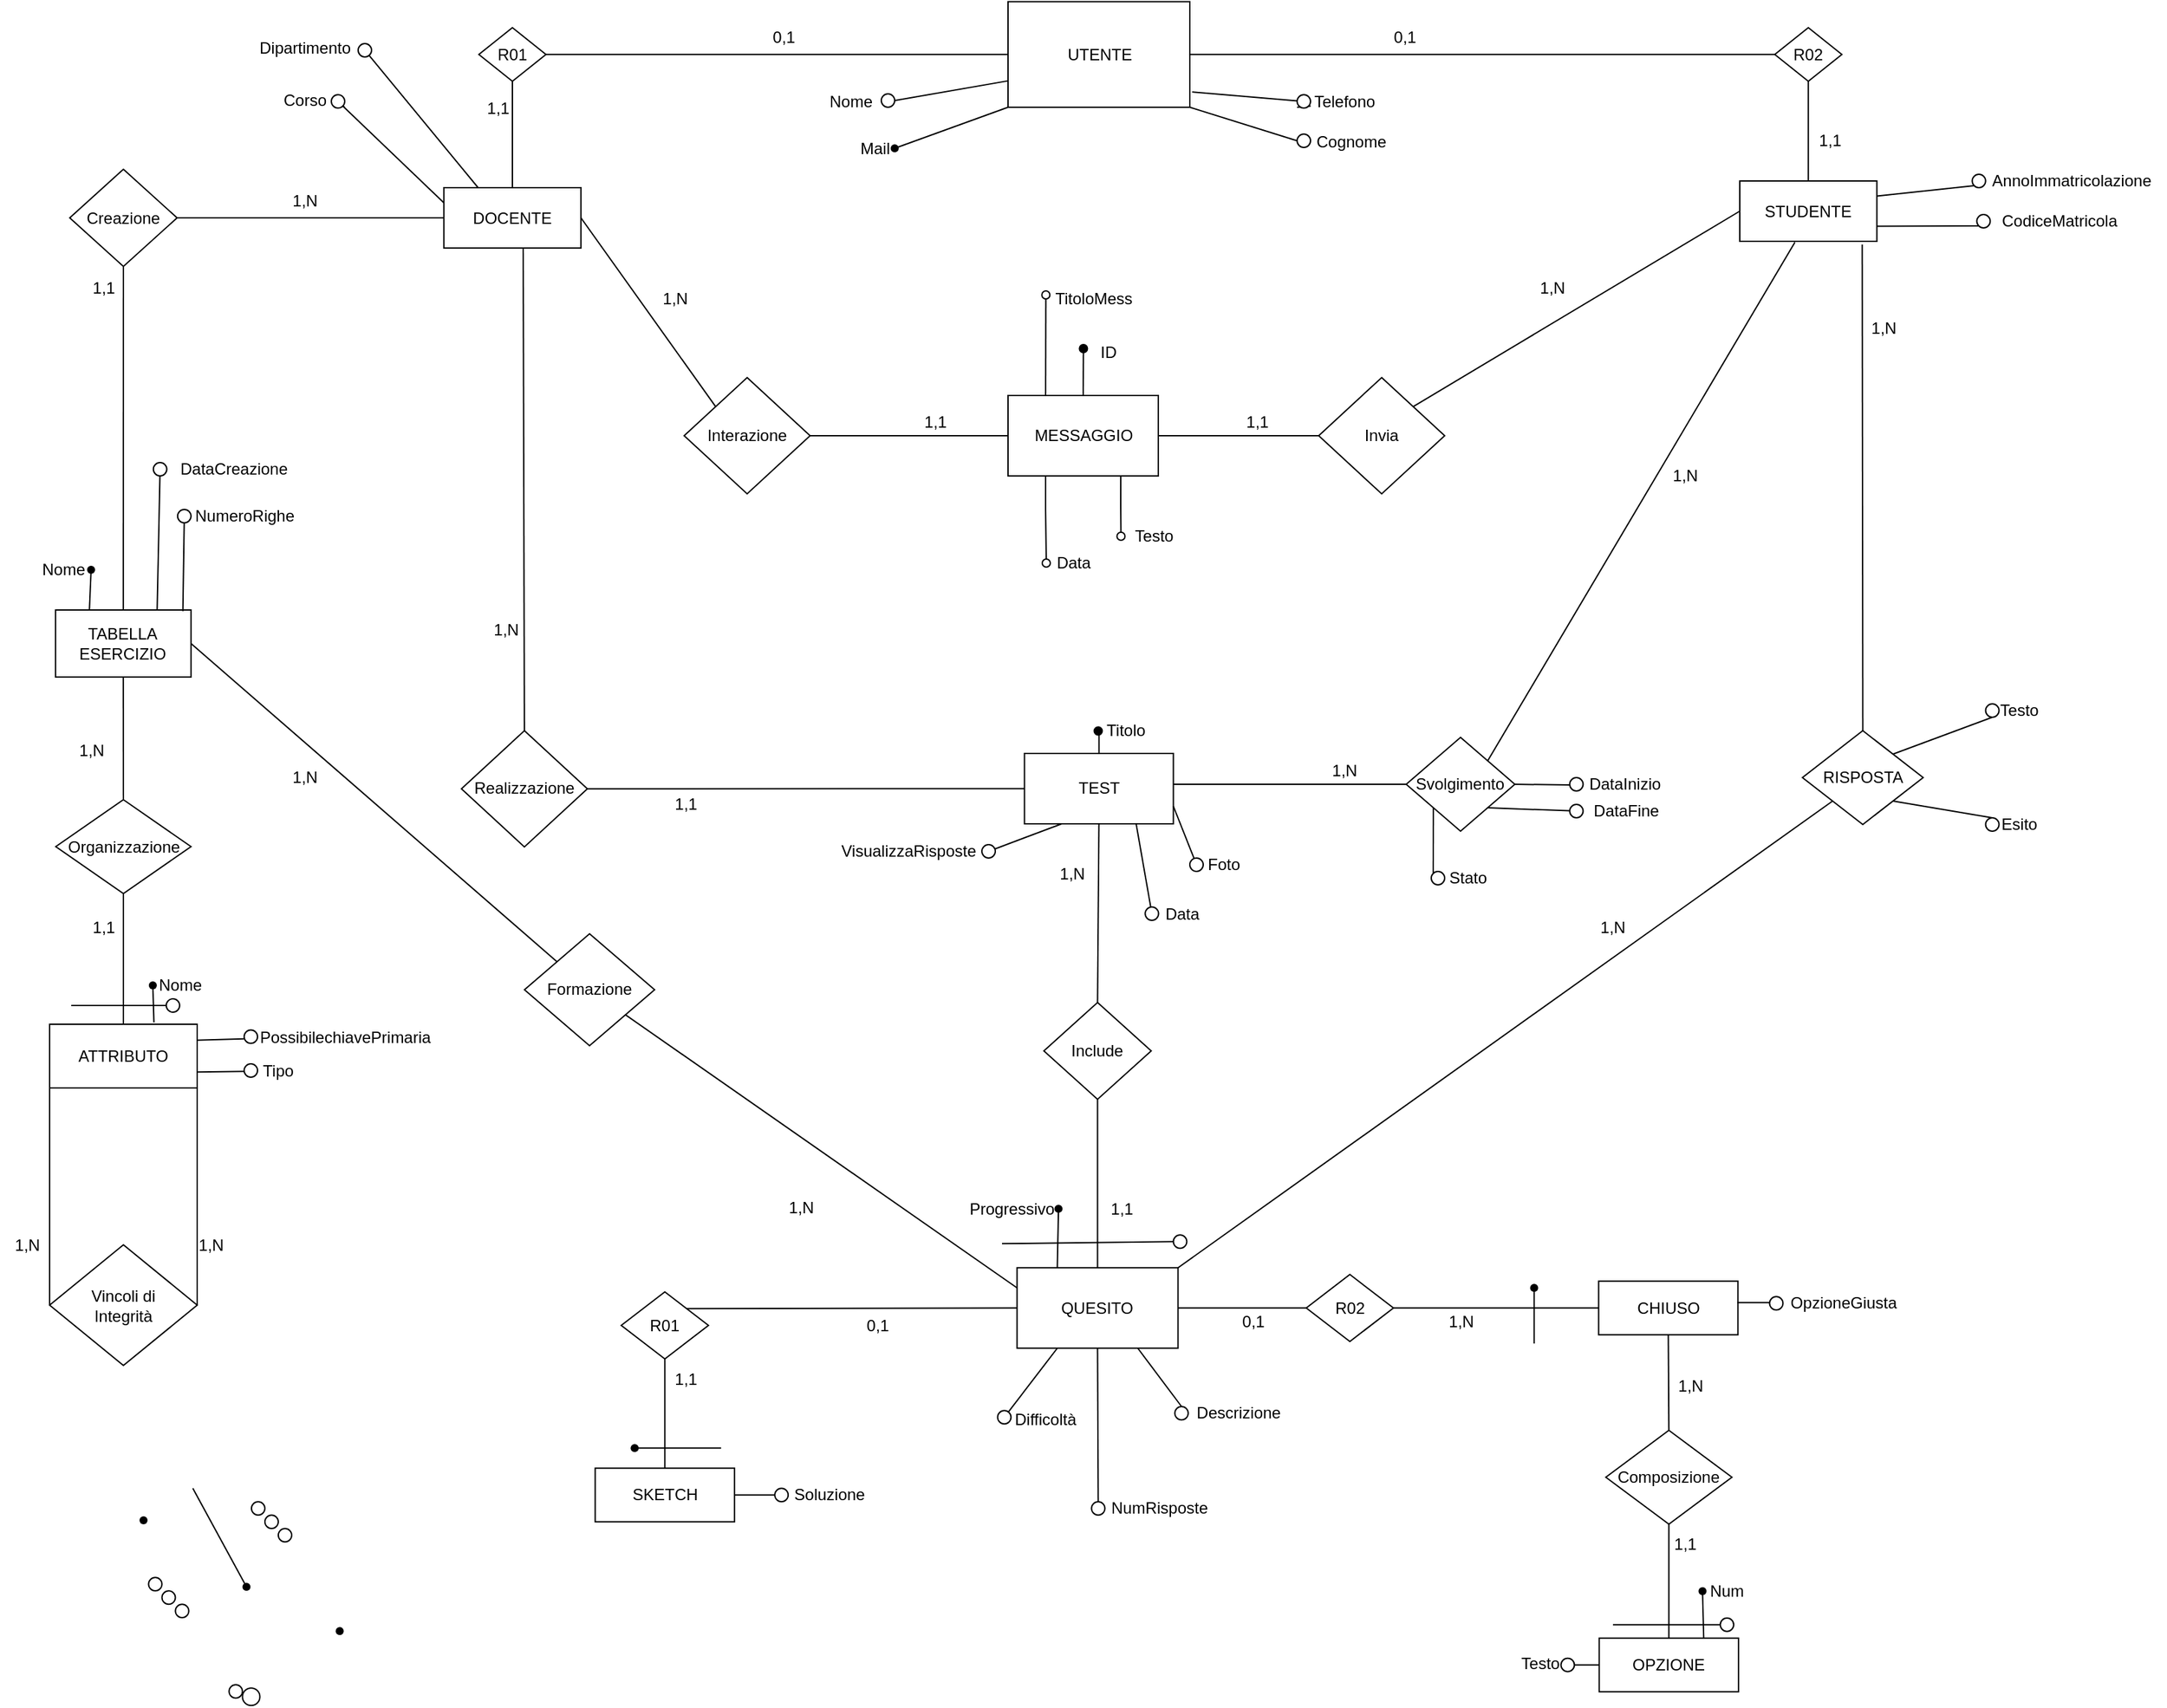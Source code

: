 <mxfile version="22.0.3" type="device">
  <diagram name="Pagina-1" id="XZwt-QrrMR2z-pxMpjQP">
    <mxGraphModel dx="1276" dy="606" grid="1" gridSize="10" guides="1" tooltips="1" connect="1" arrows="1" fold="1" page="1" pageScale="1" pageWidth="827" pageHeight="1169" math="0" shadow="0">
      <root>
        <mxCell id="0" />
        <mxCell id="1" parent="0" />
        <mxCell id="rJS2y0we6_gEbqLrVWO5-1" value="UTENTE" style="rounded=0;whiteSpace=wrap;html=1;" parent="1" vertex="1">
          <mxGeometry x="774.5" y="1.25" width="135.5" height="78.75" as="geometry" />
        </mxCell>
        <mxCell id="rJS2y0we6_gEbqLrVWO5-2" value="STUDENTE" style="rounded=0;whiteSpace=wrap;html=1;" parent="1" vertex="1">
          <mxGeometry x="1320" y="135" width="102.22" height="45" as="geometry" />
        </mxCell>
        <mxCell id="rJS2y0we6_gEbqLrVWO5-5" value="R01" style="rhombus;whiteSpace=wrap;html=1;" parent="1" vertex="1">
          <mxGeometry x="380" y="20.62" width="50" height="40" as="geometry" />
        </mxCell>
        <mxCell id="rJS2y0we6_gEbqLrVWO5-6" value="R02" style="rhombus;whiteSpace=wrap;html=1;" parent="1" vertex="1">
          <mxGeometry x="1346.11" y="20.63" width="50" height="40" as="geometry" />
        </mxCell>
        <mxCell id="rJS2y0we6_gEbqLrVWO5-8" value="" style="endArrow=none;html=1;rounded=0;entryX=0.5;entryY=1;entryDx=0;entryDy=0;exitX=0.5;exitY=0;exitDx=0;exitDy=0;" parent="1" source="coqrDHBnJNc-9aT2uiZB-8" target="rJS2y0we6_gEbqLrVWO5-5" edge="1">
          <mxGeometry width="50" height="50" relative="1" as="geometry">
            <mxPoint x="413" y="137.5" as="sourcePoint" />
            <mxPoint x="470" y="270" as="targetPoint" />
            <Array as="points" />
          </mxGeometry>
        </mxCell>
        <mxCell id="rJS2y0we6_gEbqLrVWO5-9" value="" style="endArrow=none;html=1;rounded=0;exitX=0.5;exitY=0;exitDx=0;exitDy=0;" parent="1" source="rJS2y0we6_gEbqLrVWO5-2" target="rJS2y0we6_gEbqLrVWO5-6" edge="1">
          <mxGeometry width="50" height="50" relative="1" as="geometry">
            <mxPoint x="921.28" y="240" as="sourcePoint" />
            <mxPoint x="1231.28" y="195" as="targetPoint" />
            <Array as="points" />
          </mxGeometry>
        </mxCell>
        <mxCell id="rJS2y0we6_gEbqLrVWO5-10" value="" style="endArrow=none;html=1;rounded=0;entryX=0;entryY=0.5;entryDx=0;entryDy=0;exitX=1;exitY=0.5;exitDx=0;exitDy=0;" parent="1" source="rJS2y0we6_gEbqLrVWO5-5" target="rJS2y0we6_gEbqLrVWO5-1" edge="1">
          <mxGeometry width="50" height="50" relative="1" as="geometry">
            <mxPoint x="265" y="100" as="sourcePoint" />
            <mxPoint x="265" y="70" as="targetPoint" />
            <Array as="points" />
          </mxGeometry>
        </mxCell>
        <mxCell id="rJS2y0we6_gEbqLrVWO5-11" value="" style="endArrow=none;html=1;rounded=0;entryX=1;entryY=0.5;entryDx=0;entryDy=0;exitX=0;exitY=0.5;exitDx=0;exitDy=0;" parent="1" source="rJS2y0we6_gEbqLrVWO5-6" target="rJS2y0we6_gEbqLrVWO5-1" edge="1">
          <mxGeometry width="50" height="50" relative="1" as="geometry">
            <mxPoint x="275" y="110" as="sourcePoint" />
            <mxPoint x="275" y="80" as="targetPoint" />
            <Array as="points" />
          </mxGeometry>
        </mxCell>
        <mxCell id="rJS2y0we6_gEbqLrVWO5-12" value="0,1" style="text;html=1;align=center;verticalAlign=middle;resizable=0;points=[];autosize=1;strokeColor=none;fillColor=none;" parent="1" vertex="1">
          <mxGeometry x="586.93" y="12.5" width="40" height="30" as="geometry" />
        </mxCell>
        <mxCell id="rJS2y0we6_gEbqLrVWO5-13" value="0,1" style="text;html=1;align=center;verticalAlign=middle;resizable=0;points=[];autosize=1;strokeColor=none;fillColor=none;" parent="1" vertex="1">
          <mxGeometry x="1050" y="12.5" width="40" height="30" as="geometry" />
        </mxCell>
        <mxCell id="rJS2y0we6_gEbqLrVWO5-17" value="1,1" style="text;html=1;align=center;verticalAlign=middle;resizable=0;points=[];autosize=1;strokeColor=none;fillColor=none;" parent="1" vertex="1">
          <mxGeometry x="1366.72" y="90" width="40" height="30" as="geometry" />
        </mxCell>
        <mxCell id="rJS2y0we6_gEbqLrVWO5-21" value="Creazione" style="rhombus;whiteSpace=wrap;html=1;" parent="1" vertex="1">
          <mxGeometry x="75" y="126.25" width="79.99" height="72.5" as="geometry" />
        </mxCell>
        <mxCell id="rJS2y0we6_gEbqLrVWO5-23" value="" style="endArrow=none;html=1;rounded=0;exitX=1;exitY=0.5;exitDx=0;exitDy=0;entryX=0;entryY=0.5;entryDx=0;entryDy=0;" parent="1" source="rJS2y0we6_gEbqLrVWO5-21" target="coqrDHBnJNc-9aT2uiZB-8" edge="1">
          <mxGeometry width="50" height="50" relative="1" as="geometry">
            <mxPoint x="420" y="320" as="sourcePoint" />
            <mxPoint x="356" y="153.75" as="targetPoint" />
          </mxGeometry>
        </mxCell>
        <mxCell id="rJS2y0we6_gEbqLrVWO5-24" value="RISPOSTA" style="rhombus;whiteSpace=wrap;html=1;" parent="1" vertex="1">
          <mxGeometry x="1366.72" y="545" width="90" height="70" as="geometry" />
        </mxCell>
        <mxCell id="rJS2y0we6_gEbqLrVWO5-25" value="" style="endArrow=none;html=1;rounded=0;entryX=0.5;entryY=0;entryDx=0;entryDy=0;exitX=0.893;exitY=1.052;exitDx=0;exitDy=0;exitPerimeter=0;" parent="1" source="rJS2y0we6_gEbqLrVWO5-2" target="rJS2y0we6_gEbqLrVWO5-24" edge="1">
          <mxGeometry width="50" height="50" relative="1" as="geometry">
            <mxPoint x="1413.28" y="210" as="sourcePoint" />
            <mxPoint x="1426.28" y="249.5" as="targetPoint" />
          </mxGeometry>
        </mxCell>
        <mxCell id="ubUzP_4HtsehzpGUkigU-70" value="" style="edgeStyle=orthogonalEdgeStyle;rounded=0;orthogonalLoop=1;jettySize=auto;html=1;endArrow=oval;endFill=1;" parent="1" source="rJS2y0we6_gEbqLrVWO5-26" target="ubUzP_4HtsehzpGUkigU-69" edge="1">
          <mxGeometry relative="1" as="geometry" />
        </mxCell>
        <mxCell id="ubUzP_4HtsehzpGUkigU-77" value="" style="edgeStyle=orthogonalEdgeStyle;rounded=0;orthogonalLoop=1;jettySize=auto;html=1;entryX=0;entryY=0.5;entryDx=0;entryDy=0;endArrow=none;endFill=0;" parent="1" source="rJS2y0we6_gEbqLrVWO5-26" target="Hk7GUkt3uSZi1AEH6adp-3" edge="1">
          <mxGeometry relative="1" as="geometry">
            <mxPoint x="993.25" y="588.308" as="targetPoint" />
            <Array as="points">
              <mxPoint x="940" y="585" />
              <mxPoint x="940" y="585" />
            </Array>
          </mxGeometry>
        </mxCell>
        <mxCell id="rJS2y0we6_gEbqLrVWO5-26" value="TEST" style="rounded=0;whiteSpace=wrap;html=1;" parent="1" vertex="1">
          <mxGeometry x="786.75" y="562" width="111" height="52.5" as="geometry" />
        </mxCell>
        <mxCell id="rJS2y0we6_gEbqLrVWO5-27" value="Realizzazione" style="rhombus;whiteSpace=wrap;html=1;" parent="1" vertex="1">
          <mxGeometry x="367" y="545" width="93.89" height="86.75" as="geometry" />
        </mxCell>
        <mxCell id="rJS2y0we6_gEbqLrVWO5-28" value="" style="endArrow=none;html=1;rounded=0;entryX=0.5;entryY=1;entryDx=0;entryDy=0;exitX=0.5;exitY=0;exitDx=0;exitDy=0;" parent="1" source="rJS2y0we6_gEbqLrVWO5-27" edge="1">
          <mxGeometry width="50" height="50" relative="1" as="geometry">
            <mxPoint x="400" y="270" as="sourcePoint" />
            <mxPoint x="413" y="170" as="targetPoint" />
          </mxGeometry>
        </mxCell>
        <mxCell id="Hk7GUkt3uSZi1AEH6adp-1" value="" style="endArrow=none;html=1;rounded=0;entryX=0;entryY=0.5;entryDx=0;entryDy=0;exitX=1;exitY=0.5;exitDx=0;exitDy=0;" parent="1" source="rJS2y0we6_gEbqLrVWO5-27" target="rJS2y0we6_gEbqLrVWO5-26" edge="1">
          <mxGeometry width="50" height="50" relative="1" as="geometry">
            <mxPoint x="255" y="320" as="sourcePoint" />
            <mxPoint x="255" y="130" as="targetPoint" />
          </mxGeometry>
        </mxCell>
        <mxCell id="Hk7GUkt3uSZi1AEH6adp-3" value="Svolgimento" style="rhombus;whiteSpace=wrap;html=1;" parent="1" vertex="1">
          <mxGeometry x="1071.33" y="550" width="81" height="70" as="geometry" />
        </mxCell>
        <mxCell id="Hk7GUkt3uSZi1AEH6adp-5" value="1,1" style="text;html=1;align=center;verticalAlign=middle;resizable=0;points=[];autosize=1;strokeColor=none;fillColor=none;" parent="1" vertex="1">
          <mxGeometry x="513.88" y="585" width="40" height="30" as="geometry" />
        </mxCell>
        <mxCell id="Hk7GUkt3uSZi1AEH6adp-6" value="1,N" style="text;html=1;align=center;verticalAlign=middle;resizable=0;points=[];autosize=1;strokeColor=none;fillColor=none;" parent="1" vertex="1">
          <mxGeometry x="1005" y="560" width="40" height="30" as="geometry" />
        </mxCell>
        <mxCell id="Hk7GUkt3uSZi1AEH6adp-7" value="1,N" style="text;html=1;align=center;verticalAlign=middle;resizable=0;points=[];autosize=1;strokeColor=none;fillColor=none;" parent="1" vertex="1">
          <mxGeometry x="1259.22" y="340" width="40" height="30" as="geometry" />
        </mxCell>
        <mxCell id="Hk7GUkt3uSZi1AEH6adp-8" value="1,N" style="text;html=1;align=center;verticalAlign=middle;resizable=0;points=[];autosize=1;strokeColor=none;fillColor=none;" parent="1" vertex="1">
          <mxGeometry x="380" y="455" width="40" height="30" as="geometry" />
        </mxCell>
        <mxCell id="Hk7GUkt3uSZi1AEH6adp-9" value="1,N" style="text;html=1;align=center;verticalAlign=middle;resizable=0;points=[];autosize=1;strokeColor=none;fillColor=none;" parent="1" vertex="1">
          <mxGeometry x="230" y="135" width="40" height="30" as="geometry" />
        </mxCell>
        <mxCell id="Hk7GUkt3uSZi1AEH6adp-10" value="" style="endArrow=none;html=1;rounded=0;entryX=0.5;entryY=1;entryDx=0;entryDy=0;exitX=0.5;exitY=0;exitDx=0;exitDy=0;" parent="1" source="Hk7GUkt3uSZi1AEH6adp-11" target="rJS2y0we6_gEbqLrVWO5-21" edge="1">
          <mxGeometry width="50" height="50" relative="1" as="geometry">
            <mxPoint x="55" y="280" as="sourcePoint" />
            <mxPoint x="60" y="150" as="targetPoint" />
          </mxGeometry>
        </mxCell>
        <mxCell id="Hk7GUkt3uSZi1AEH6adp-11" value="TABELLA ESERCIZIO" style="rounded=0;whiteSpace=wrap;html=1;" parent="1" vertex="1">
          <mxGeometry x="64.4" y="455" width="101" height="50" as="geometry" />
        </mxCell>
        <mxCell id="Hk7GUkt3uSZi1AEH6adp-12" value="1,1" style="text;html=1;align=center;verticalAlign=middle;resizable=0;points=[];autosize=1;strokeColor=none;fillColor=none;" parent="1" vertex="1">
          <mxGeometry x="80" y="200" width="40" height="30" as="geometry" />
        </mxCell>
        <mxCell id="Hk7GUkt3uSZi1AEH6adp-13" value="" style="shape=waypoint;sketch=0;fillStyle=solid;size=6;pointerEvents=1;points=[];fillColor=none;resizable=0;rotatable=0;perimeter=centerPerimeter;snapToPoint=1;" parent="1" vertex="1">
          <mxGeometry x="120" y="1124" width="20" height="20" as="geometry" />
        </mxCell>
        <mxCell id="Hk7GUkt3uSZi1AEH6adp-17" value="" style="shape=waypoint;sketch=0;fillStyle=solid;size=6;pointerEvents=1;points=[];fillColor=none;resizable=0;rotatable=0;perimeter=centerPerimeter;snapToPoint=1;" parent="1" vertex="1">
          <mxGeometry x="266.25" y="1206.63" width="20" height="20" as="geometry" />
        </mxCell>
        <mxCell id="Hk7GUkt3uSZi1AEH6adp-19" value="Organizzazione" style="rhombus;whiteSpace=wrap;html=1;" parent="1" vertex="1">
          <mxGeometry x="64.59" y="596.5" width="100.81" height="70" as="geometry" />
        </mxCell>
        <mxCell id="Hk7GUkt3uSZi1AEH6adp-20" value="" style="endArrow=none;html=1;rounded=0;exitX=0.5;exitY=0;exitDx=0;exitDy=0;entryX=0.5;entryY=1;entryDx=0;entryDy=0;" parent="1" source="Hk7GUkt3uSZi1AEH6adp-19" target="Hk7GUkt3uSZi1AEH6adp-11" edge="1">
          <mxGeometry width="50" height="50" relative="1" as="geometry">
            <mxPoint x="40" y="410" as="sourcePoint" />
            <mxPoint x="50" y="330" as="targetPoint" />
            <Array as="points" />
          </mxGeometry>
        </mxCell>
        <mxCell id="Hk7GUkt3uSZi1AEH6adp-23" value="" style="endArrow=none;html=1;rounded=0;entryX=0.5;entryY=0;entryDx=0;entryDy=0;" parent="1" source="Hk7GUkt3uSZi1AEH6adp-19" target="Hk7GUkt3uSZi1AEH6adp-24" edge="1">
          <mxGeometry width="50" height="50" relative="1" as="geometry">
            <mxPoint x="45" y="510" as="sourcePoint" />
            <mxPoint x="45" y="530.711" as="targetPoint" />
          </mxGeometry>
        </mxCell>
        <mxCell id="Hk7GUkt3uSZi1AEH6adp-24" value="ATTRIBUTO" style="rounded=0;whiteSpace=wrap;html=1;" parent="1" vertex="1">
          <mxGeometry x="60" y="764" width="110" height="47.5" as="geometry" />
        </mxCell>
        <mxCell id="Hk7GUkt3uSZi1AEH6adp-25" value="1,1" style="text;html=1;align=center;verticalAlign=middle;resizable=0;points=[];autosize=1;strokeColor=none;fillColor=none;" parent="1" vertex="1">
          <mxGeometry x="80" y="676.5" width="40" height="30" as="geometry" />
        </mxCell>
        <mxCell id="Hk7GUkt3uSZi1AEH6adp-26" value="1,N" style="text;html=1;align=center;verticalAlign=middle;resizable=0;points=[];autosize=1;strokeColor=none;fillColor=none;" parent="1" vertex="1">
          <mxGeometry x="70.51" y="545" width="40" height="30" as="geometry" />
        </mxCell>
        <mxCell id="Hk7GUkt3uSZi1AEH6adp-28" value="Vincoli di&lt;br&gt;Integrità" style="rhombus;whiteSpace=wrap;html=1;" parent="1" vertex="1">
          <mxGeometry x="60" y="928.5" width="110" height="90" as="geometry" />
        </mxCell>
        <mxCell id="Hk7GUkt3uSZi1AEH6adp-29" value="" style="endArrow=none;html=1;rounded=0;entryX=1;entryY=1;entryDx=0;entryDy=0;exitX=1;exitY=0.5;exitDx=0;exitDy=0;" parent="1" source="Hk7GUkt3uSZi1AEH6adp-28" target="Hk7GUkt3uSZi1AEH6adp-24" edge="1">
          <mxGeometry width="50" height="50" relative="1" as="geometry">
            <mxPoint x="114.6" y="741.0" as="sourcePoint" />
            <mxPoint x="121.53" y="596" as="targetPoint" />
          </mxGeometry>
        </mxCell>
        <mxCell id="Hk7GUkt3uSZi1AEH6adp-30" value="" style="endArrow=none;html=1;rounded=0;entryX=0;entryY=1;entryDx=0;entryDy=0;exitX=0;exitY=0.5;exitDx=0;exitDy=0;" parent="1" source="Hk7GUkt3uSZi1AEH6adp-28" target="Hk7GUkt3uSZi1AEH6adp-24" edge="1">
          <mxGeometry width="50" height="50" relative="1" as="geometry">
            <mxPoint x="20" y="645" as="sourcePoint" />
            <mxPoint x="38" y="570" as="targetPoint" />
            <Array as="points" />
          </mxGeometry>
        </mxCell>
        <mxCell id="dkKevdJ9oekg-BC_jIbe-1" value="QUESITO" style="rounded=0;whiteSpace=wrap;html=1;" parent="1" vertex="1">
          <mxGeometry x="781.22" y="945.63" width="120" height="60" as="geometry" />
        </mxCell>
        <mxCell id="dkKevdJ9oekg-BC_jIbe-2" value="" style="endArrow=none;html=1;rounded=0;exitX=0.5;exitY=0;exitDx=0;exitDy=0;entryX=0.5;entryY=1;entryDx=0;entryDy=0;" parent="1" source="zOYUWJkHYLDozAytf98u-2" target="rJS2y0we6_gEbqLrVWO5-26" edge="1">
          <mxGeometry width="50" height="50" relative="1" as="geometry">
            <mxPoint x="439.5" y="549.5" as="sourcePoint" />
            <mxPoint x="858.07" y="615" as="targetPoint" />
          </mxGeometry>
        </mxCell>
        <mxCell id="dkKevdJ9oekg-BC_jIbe-5" value="" style="endArrow=none;html=1;rounded=0;exitX=1;exitY=0;exitDx=0;exitDy=0;entryX=0;entryY=1;entryDx=0;entryDy=0;" parent="1" source="dkKevdJ9oekg-BC_jIbe-1" target="rJS2y0we6_gEbqLrVWO5-24" edge="1">
          <mxGeometry width="50" height="50" relative="1" as="geometry">
            <mxPoint x="721" y="485" as="sourcePoint" />
            <mxPoint x="720" y="345" as="targetPoint" />
          </mxGeometry>
        </mxCell>
        <mxCell id="dkKevdJ9oekg-BC_jIbe-6" value="1,N" style="text;html=1;align=center;verticalAlign=middle;resizable=0;points=[];autosize=1;strokeColor=none;fillColor=none;" parent="1" vertex="1">
          <mxGeometry x="1406.72" y="230" width="40" height="30" as="geometry" />
        </mxCell>
        <mxCell id="dkKevdJ9oekg-BC_jIbe-7" value="1,N" style="text;html=1;align=center;verticalAlign=middle;resizable=0;points=[];autosize=1;strokeColor=none;fillColor=none;" parent="1" vertex="1">
          <mxGeometry x="1205.28" y="676.5" width="40" height="30" as="geometry" />
        </mxCell>
        <mxCell id="dkKevdJ9oekg-BC_jIbe-11" value="" style="endArrow=none;html=1;rounded=0;exitX=1;exitY=0.5;exitDx=0;exitDy=0;entryX=0;entryY=0.5;entryDx=0;entryDy=0;" parent="1" source="dkKevdJ9oekg-BC_jIbe-1" target="dkKevdJ9oekg-BC_jIbe-13" edge="1">
          <mxGeometry width="50" height="50" relative="1" as="geometry">
            <mxPoint x="1053.83" y="985.63" as="sourcePoint" />
            <mxPoint x="1052.83" y="845.63" as="targetPoint" />
          </mxGeometry>
        </mxCell>
        <mxCell id="dkKevdJ9oekg-BC_jIbe-12" value="" style="endArrow=none;html=1;rounded=0;exitX=1;exitY=0;exitDx=0;exitDy=0;entryX=0;entryY=0.5;entryDx=0;entryDy=0;" parent="1" source="dkKevdJ9oekg-BC_jIbe-8" target="dkKevdJ9oekg-BC_jIbe-1" edge="1">
          <mxGeometry width="50" height="50" relative="1" as="geometry">
            <mxPoint x="432.83" y="712.13" as="sourcePoint" />
            <mxPoint x="512.83" y="712.13" as="targetPoint" />
          </mxGeometry>
        </mxCell>
        <mxCell id="dkKevdJ9oekg-BC_jIbe-13" value="R02" style="rhombus;whiteSpace=wrap;html=1;" parent="1" vertex="1">
          <mxGeometry x="996.83" y="950.63" width="65" height="50" as="geometry" />
        </mxCell>
        <mxCell id="dkKevdJ9oekg-BC_jIbe-16" value="1,N" style="text;html=1;align=center;verticalAlign=middle;resizable=0;points=[];autosize=1;strokeColor=none;fillColor=none;" parent="1" vertex="1">
          <mxGeometry x="599.86" y="886.13" width="40" height="30" as="geometry" />
        </mxCell>
        <mxCell id="dkKevdJ9oekg-BC_jIbe-17" value="1,N" style="text;html=1;align=center;verticalAlign=middle;resizable=0;points=[];autosize=1;strokeColor=none;fillColor=none;" parent="1" vertex="1">
          <mxGeometry x="230" y="565" width="40" height="30" as="geometry" />
        </mxCell>
        <mxCell id="dkKevdJ9oekg-BC_jIbe-18" value="1,1" style="text;html=1;align=center;verticalAlign=middle;resizable=0;points=[];autosize=1;strokeColor=none;fillColor=none;" parent="1" vertex="1">
          <mxGeometry x="838.83" y="886.63" width="40" height="30" as="geometry" />
        </mxCell>
        <mxCell id="dkKevdJ9oekg-BC_jIbe-20" value="0,1" style="text;html=1;align=center;verticalAlign=middle;resizable=0;points=[];autosize=1;strokeColor=none;fillColor=none;" parent="1" vertex="1">
          <mxGeometry x="936.72" y="970.63" width="40" height="30" as="geometry" />
        </mxCell>
        <mxCell id="dkKevdJ9oekg-BC_jIbe-21" value="0,1" style="text;html=1;align=center;verticalAlign=middle;resizable=0;points=[];autosize=1;strokeColor=none;fillColor=none;" parent="1" vertex="1">
          <mxGeometry x="656.72" y="973.63" width="40" height="30" as="geometry" />
        </mxCell>
        <mxCell id="dkKevdJ9oekg-BC_jIbe-23" value="" style="endArrow=none;html=1;rounded=0;entryX=1;entryY=0.5;entryDx=0;entryDy=0;exitX=0;exitY=0.5;exitDx=0;exitDy=0;" parent="1" source="dkKevdJ9oekg-BC_jIbe-25" target="dkKevdJ9oekg-BC_jIbe-13" edge="1">
          <mxGeometry width="50" height="50" relative="1" as="geometry">
            <mxPoint x="1086.33" y="960.63" as="sourcePoint" />
            <mxPoint x="1202.59" y="845.66" as="targetPoint" />
          </mxGeometry>
        </mxCell>
        <mxCell id="dkKevdJ9oekg-BC_jIbe-24" value="SKETCH" style="rounded=0;whiteSpace=wrap;html=1;" parent="1" vertex="1">
          <mxGeometry x="466.72" y="1095.13" width="103.87" height="40" as="geometry" />
        </mxCell>
        <mxCell id="dkKevdJ9oekg-BC_jIbe-25" value="CHIUSO" style="rounded=0;whiteSpace=wrap;html=1;" parent="1" vertex="1">
          <mxGeometry x="1214.78" y="955.63" width="103.87" height="40" as="geometry" />
        </mxCell>
        <mxCell id="dkKevdJ9oekg-BC_jIbe-26" value="1,1" style="text;html=1;align=center;verticalAlign=middle;resizable=0;points=[];autosize=1;strokeColor=none;fillColor=none;" parent="1" vertex="1">
          <mxGeometry x="513.64" y="1013.63" width="40" height="30" as="geometry" />
        </mxCell>
        <mxCell id="dkKevdJ9oekg-BC_jIbe-28" value="" style="shape=waypoint;sketch=0;fillStyle=solid;size=6;pointerEvents=1;points=[];fillColor=none;resizable=0;rotatable=0;perimeter=centerPerimeter;snapToPoint=1;" parent="1" vertex="1">
          <mxGeometry x="126.93" y="725.0" width="20" height="20" as="geometry" />
        </mxCell>
        <mxCell id="dkKevdJ9oekg-BC_jIbe-34" value="Composizione" style="rhombus;whiteSpace=wrap;html=1;" parent="1" vertex="1">
          <mxGeometry x="1220.16" y="1066.88" width="94" height="70" as="geometry" />
        </mxCell>
        <mxCell id="dkKevdJ9oekg-BC_jIbe-36" value="" style="endArrow=none;html=1;rounded=0;entryX=0.5;entryY=1;entryDx=0;entryDy=0;exitX=0.5;exitY=0;exitDx=0;exitDy=0;" parent="1" source="dkKevdJ9oekg-BC_jIbe-34" target="dkKevdJ9oekg-BC_jIbe-25" edge="1">
          <mxGeometry width="50" height="50" relative="1" as="geometry">
            <mxPoint x="1272.22" y="1052.13" as="sourcePoint" />
            <mxPoint x="1272.22" y="992.13" as="targetPoint" />
          </mxGeometry>
        </mxCell>
        <mxCell id="dkKevdJ9oekg-BC_jIbe-37" value="1,N" style="text;html=1;align=center;verticalAlign=middle;resizable=0;points=[];autosize=1;strokeColor=none;fillColor=none;" parent="1" vertex="1">
          <mxGeometry x="1263.22" y="1019.38" width="40" height="30" as="geometry" />
        </mxCell>
        <mxCell id="dkKevdJ9oekg-BC_jIbe-38" value="" style="endArrow=none;html=1;rounded=0;entryX=0.5;entryY=1;entryDx=0;entryDy=0;exitX=0.5;exitY=0;exitDx=0;exitDy=0;" parent="1" source="dkKevdJ9oekg-BC_jIbe-39" target="dkKevdJ9oekg-BC_jIbe-34" edge="1">
          <mxGeometry width="50" height="50" relative="1" as="geometry">
            <mxPoint x="1269.22" y="1196.88" as="sourcePoint" />
            <mxPoint x="1269.22" y="1146.88" as="targetPoint" />
          </mxGeometry>
        </mxCell>
        <mxCell id="dkKevdJ9oekg-BC_jIbe-39" value="OPZIONE" style="rounded=0;whiteSpace=wrap;html=1;" parent="1" vertex="1">
          <mxGeometry x="1215.22" y="1221.88" width="103.87" height="40" as="geometry" />
        </mxCell>
        <mxCell id="dkKevdJ9oekg-BC_jIbe-40" value="1,1" style="text;html=1;align=center;verticalAlign=middle;resizable=0;points=[];autosize=1;strokeColor=none;fillColor=none;" parent="1" vertex="1">
          <mxGeometry x="1259.22" y="1136.88" width="40" height="30" as="geometry" />
        </mxCell>
        <mxCell id="dkKevdJ9oekg-BC_jIbe-44" value="" style="endArrow=none;html=1;rounded=0;" parent="1" target="Hk7GUkt3uSZi1AEH6adp-15" edge="1">
          <mxGeometry width="50" height="50" relative="1" as="geometry">
            <mxPoint x="1225.47" y="1211.88" as="sourcePoint" />
            <mxPoint x="1318.22" y="1186.88" as="targetPoint" />
          </mxGeometry>
        </mxCell>
        <mxCell id="Hk7GUkt3uSZi1AEH6adp-15" value="" style="ellipse;whiteSpace=wrap;html=1;aspect=fixed;" parent="1" vertex="1">
          <mxGeometry x="1305.47" y="1206.88" width="10" height="10" as="geometry" />
        </mxCell>
        <mxCell id="dkKevdJ9oekg-BC_jIbe-46" value="1,N" style="text;html=1;align=center;verticalAlign=middle;resizable=0;points=[];autosize=1;strokeColor=none;fillColor=none;" parent="1" vertex="1">
          <mxGeometry x="160" y="913.5" width="40" height="30" as="geometry" />
        </mxCell>
        <mxCell id="dkKevdJ9oekg-BC_jIbe-47" value="1,N" style="text;html=1;align=center;verticalAlign=middle;resizable=0;points=[];autosize=1;strokeColor=none;fillColor=none;" parent="1" vertex="1">
          <mxGeometry x="23.07" y="913.5" width="40" height="30" as="geometry" />
        </mxCell>
        <mxCell id="dkKevdJ9oekg-BC_jIbe-51" value="Num" style="text;html=1;align=center;verticalAlign=middle;resizable=0;points=[];autosize=1;strokeColor=none;fillColor=none;" parent="1" vertex="1">
          <mxGeometry x="1285.47" y="1171.88" width="50" height="30" as="geometry" />
        </mxCell>
        <mxCell id="dkKevdJ9oekg-BC_jIbe-52" value="" style="endArrow=none;html=1;rounded=0;entryX=1;entryY=0.5;entryDx=0;entryDy=0;" parent="1" source="Hk7GUkt3uSZi1AEH6adp-14" target="dkKevdJ9oekg-BC_jIbe-24" edge="1">
          <mxGeometry width="50" height="50" relative="1" as="geometry">
            <mxPoint x="523.64" y="1143.63" as="sourcePoint" />
            <mxPoint x="523.64" y="1103.63" as="targetPoint" />
          </mxGeometry>
        </mxCell>
        <mxCell id="dkKevdJ9oekg-BC_jIbe-55" value="" style="ellipse;whiteSpace=wrap;html=1;aspect=fixed;" parent="1" vertex="1">
          <mxGeometry x="193.75" y="1256.63" width="10" height="10" as="geometry" />
        </mxCell>
        <mxCell id="dkKevdJ9oekg-BC_jIbe-56" value="" style="ellipse;whiteSpace=wrap;html=1;aspect=fixed;" parent="1" vertex="1">
          <mxGeometry x="203.75" y="1259.13" width="13" height="13" as="geometry" />
        </mxCell>
        <mxCell id="dkKevdJ9oekg-BC_jIbe-63" value="" style="endArrow=none;html=1;rounded=0;exitX=0.707;exitY=-0.028;exitDx=0;exitDy=0;exitPerimeter=0;" parent="1" source="Hk7GUkt3uSZi1AEH6adp-24" target="dkKevdJ9oekg-BC_jIbe-28" edge="1">
          <mxGeometry width="50" height="50" relative="1" as="geometry">
            <mxPoint x="136.78" y="763.995" as="sourcePoint" />
            <mxPoint x="137" y="720" as="targetPoint" />
          </mxGeometry>
        </mxCell>
        <mxCell id="dkKevdJ9oekg-BC_jIbe-64" value="" style="endArrow=none;html=1;rounded=0;entryX=0.25;entryY=1;entryDx=0;entryDy=0;" parent="1" source="dkKevdJ9oekg-BC_jIbe-103" target="dkKevdJ9oekg-BC_jIbe-1" edge="1">
          <mxGeometry width="50" height="50" relative="1" as="geometry">
            <mxPoint x="869.83" y="915.63" as="sourcePoint" />
            <mxPoint x="869.83" y="875.63" as="targetPoint" />
          </mxGeometry>
        </mxCell>
        <mxCell id="dkKevdJ9oekg-BC_jIbe-65" value="" style="endArrow=none;html=1;rounded=0;" parent="1" edge="1">
          <mxGeometry width="50" height="50" relative="1" as="geometry">
            <mxPoint x="1348.16" y="971.63" as="sourcePoint" />
            <mxPoint x="1318.16" y="971.63" as="targetPoint" />
          </mxGeometry>
        </mxCell>
        <mxCell id="dkKevdJ9oekg-BC_jIbe-66" value="" style="endArrow=none;html=1;rounded=0;entryX=0;entryY=0.5;entryDx=0;entryDy=0;" parent="1" source="dkKevdJ9oekg-BC_jIbe-57" target="dkKevdJ9oekg-BC_jIbe-39" edge="1">
          <mxGeometry width="50" height="50" relative="1" as="geometry">
            <mxPoint x="1118.58" y="1280.38" as="sourcePoint" />
            <mxPoint x="1118.58" y="1240.38" as="targetPoint" />
          </mxGeometry>
        </mxCell>
        <mxCell id="dkKevdJ9oekg-BC_jIbe-67" value="Testo" style="text;html=1;align=center;verticalAlign=middle;resizable=0;points=[];autosize=1;strokeColor=none;fillColor=none;" parent="1" vertex="1">
          <mxGeometry x="1145.58" y="1225.88" width="50" height="30" as="geometry" />
        </mxCell>
        <mxCell id="dkKevdJ9oekg-BC_jIbe-70" value="" style="ellipse;whiteSpace=wrap;html=1;aspect=fixed;" parent="1" vertex="1">
          <mxGeometry x="1342.22" y="967.13" width="10" height="10" as="geometry" />
        </mxCell>
        <mxCell id="dkKevdJ9oekg-BC_jIbe-74" value="OpzioneGiusta" style="text;html=1;align=center;verticalAlign=middle;resizable=0;points=[];autosize=1;strokeColor=none;fillColor=none;" parent="1" vertex="1">
          <mxGeometry x="1346.72" y="957.13" width="100" height="30" as="geometry" />
        </mxCell>
        <mxCell id="Hk7GUkt3uSZi1AEH6adp-14" value="" style="ellipse;whiteSpace=wrap;html=1;aspect=fixed;" parent="1" vertex="1">
          <mxGeometry x="600.6" y="1110.13" width="10" height="10" as="geometry" />
        </mxCell>
        <mxCell id="dkKevdJ9oekg-BC_jIbe-82" value="Soluzione" style="text;html=1;align=center;verticalAlign=middle;resizable=0;points=[];autosize=1;strokeColor=none;fillColor=none;" parent="1" vertex="1">
          <mxGeometry x="600.6" y="1100.13" width="80" height="30" as="geometry" />
        </mxCell>
        <mxCell id="dkKevdJ9oekg-BC_jIbe-84" value="Nome" style="text;html=1;align=center;verticalAlign=middle;resizable=0;points=[];autosize=1;strokeColor=none;fillColor=none;" parent="1" vertex="1">
          <mxGeometry x="126.93" y="719.5" width="60" height="30" as="geometry" />
        </mxCell>
        <mxCell id="dkKevdJ9oekg-BC_jIbe-85" value="" style="endArrow=none;html=1;rounded=0;exitX=0.75;exitY=1;exitDx=0;exitDy=0;" parent="1" source="dkKevdJ9oekg-BC_jIbe-135" edge="1">
          <mxGeometry width="50" height="50" relative="1" as="geometry">
            <mxPoint x="762.36" y="491.5" as="sourcePoint" />
            <mxPoint x="880" y="680" as="targetPoint" />
          </mxGeometry>
        </mxCell>
        <mxCell id="dkKevdJ9oekg-BC_jIbe-87" value="" style="endArrow=none;html=1;rounded=0;entryX=0;entryY=0.5;entryDx=0;entryDy=0;" parent="1" target="dkKevdJ9oekg-BC_jIbe-92" edge="1">
          <mxGeometry width="50" height="50" relative="1" as="geometry">
            <mxPoint x="76.12" y="750" as="sourcePoint" />
            <mxPoint x="116.12" y="750" as="targetPoint" />
            <Array as="points">
              <mxPoint x="76.12" y="750" />
            </Array>
          </mxGeometry>
        </mxCell>
        <mxCell id="dkKevdJ9oekg-BC_jIbe-91" value="" style="ellipse;whiteSpace=wrap;html=1;aspect=fixed;" parent="1" vertex="1">
          <mxGeometry x="133.75" y="1176.63" width="10" height="10" as="geometry" />
        </mxCell>
        <mxCell id="dkKevdJ9oekg-BC_jIbe-92" value="" style="ellipse;whiteSpace=wrap;html=1;aspect=fixed;" parent="1" vertex="1">
          <mxGeometry x="146.93" y="745" width="10" height="10" as="geometry" />
        </mxCell>
        <mxCell id="dkKevdJ9oekg-BC_jIbe-93" value="" style="endArrow=none;html=1;rounded=0;entryX=1;entryY=0.25;entryDx=0;entryDy=0;exitX=-0.001;exitY=0.547;exitDx=0;exitDy=0;exitPerimeter=0;" parent="1" source="dkKevdJ9oekg-BC_jIbe-101" target="Hk7GUkt3uSZi1AEH6adp-24" edge="1">
          <mxGeometry width="50" height="50" relative="1" as="geometry">
            <mxPoint x="176.93" y="790" as="sourcePoint" />
            <mxPoint x="179" y="790" as="targetPoint" />
          </mxGeometry>
        </mxCell>
        <mxCell id="dkKevdJ9oekg-BC_jIbe-94" value="" style="endArrow=none;html=1;rounded=0;exitX=0.03;exitY=0.522;exitDx=0;exitDy=0;exitPerimeter=0;entryX=1;entryY=0.75;entryDx=0;entryDy=0;" parent="1" source="dkKevdJ9oekg-BC_jIbe-99" target="Hk7GUkt3uSZi1AEH6adp-24" edge="1">
          <mxGeometry width="50" height="50" relative="1" as="geometry">
            <mxPoint x="208" y="820" as="sourcePoint" />
            <mxPoint x="170" y="810" as="targetPoint" />
          </mxGeometry>
        </mxCell>
        <mxCell id="dkKevdJ9oekg-BC_jIbe-96" value="" style="endArrow=none;html=1;rounded=0;" parent="1" source="dkKevdJ9oekg-BC_jIbe-110" edge="1">
          <mxGeometry width="50" height="50" relative="1" as="geometry">
            <mxPoint x="816.11" y="811.13" as="sourcePoint" />
            <mxPoint x="770" y="927.63" as="targetPoint" />
          </mxGeometry>
        </mxCell>
        <mxCell id="dkKevdJ9oekg-BC_jIbe-98" value="" style="ellipse;whiteSpace=wrap;html=1;aspect=fixed;" parent="1" vertex="1">
          <mxGeometry x="205" y="793.5" width="10" height="10" as="geometry" />
        </mxCell>
        <mxCell id="dkKevdJ9oekg-BC_jIbe-99" value="Tipo" style="text;html=1;align=center;verticalAlign=middle;resizable=0;points=[];autosize=1;strokeColor=none;fillColor=none;" parent="1" vertex="1">
          <mxGeometry x="205" y="783.5" width="50" height="30" as="geometry" />
        </mxCell>
        <mxCell id="dkKevdJ9oekg-BC_jIbe-54" value="" style="ellipse;whiteSpace=wrap;html=1;aspect=fixed;" parent="1" vertex="1">
          <mxGeometry x="205.0" y="768.25" width="10" height="10" as="geometry" />
        </mxCell>
        <mxCell id="dkKevdJ9oekg-BC_jIbe-101" value="PossibilechiavePrimaria" style="text;html=1;align=center;verticalAlign=middle;resizable=0;points=[];autosize=1;strokeColor=none;fillColor=none;" parent="1" vertex="1">
          <mxGeometry x="205" y="758.5" width="150" height="30" as="geometry" />
        </mxCell>
        <mxCell id="dkKevdJ9oekg-BC_jIbe-103" value="" style="ellipse;whiteSpace=wrap;html=1;aspect=fixed;" parent="1" vertex="1">
          <mxGeometry x="766.72" y="1052.13" width="10" height="10" as="geometry" />
        </mxCell>
        <mxCell id="dkKevdJ9oekg-BC_jIbe-108" value="" style="ellipse;whiteSpace=wrap;html=1;aspect=fixed;" parent="1" vertex="1">
          <mxGeometry x="898.83" y="1049.13" width="10" height="10" as="geometry" />
        </mxCell>
        <mxCell id="dkKevdJ9oekg-BC_jIbe-111" value="Descrizione" style="text;html=1;align=center;verticalAlign=middle;resizable=0;points=[];autosize=1;strokeColor=none;fillColor=none;" parent="1" vertex="1">
          <mxGeometry x="901.22" y="1039.13" width="90" height="30" as="geometry" />
        </mxCell>
        <mxCell id="dkKevdJ9oekg-BC_jIbe-114" value="" style="endArrow=none;html=1;rounded=0;entryX=0.75;entryY=1;entryDx=0;entryDy=0;exitX=0.5;exitY=0;exitDx=0;exitDy=0;" parent="1" source="dkKevdJ9oekg-BC_jIbe-108" target="dkKevdJ9oekg-BC_jIbe-1" edge="1">
          <mxGeometry width="50" height="50" relative="1" as="geometry">
            <mxPoint x="932.83" y="905.63" as="sourcePoint" />
            <mxPoint x="922.83" y="865.63" as="targetPoint" />
          </mxGeometry>
        </mxCell>
        <mxCell id="dkKevdJ9oekg-BC_jIbe-123" value="Difficoltà" style="text;html=1;align=center;verticalAlign=middle;resizable=0;points=[];autosize=1;strokeColor=none;fillColor=none;" parent="1" vertex="1">
          <mxGeometry x="766.72" y="1043.63" width="70" height="30" as="geometry" />
        </mxCell>
        <mxCell id="dkKevdJ9oekg-BC_jIbe-129" value="" style="endArrow=none;html=1;rounded=0;entryX=0.5;entryY=1;entryDx=0;entryDy=0;exitX=0.5;exitY=0;exitDx=0;exitDy=0;" parent="1" source="coqrDHBnJNc-9aT2uiZB-5" target="dkKevdJ9oekg-BC_jIbe-1" edge="1">
          <mxGeometry width="50" height="50" relative="1" as="geometry">
            <mxPoint x="796.72" y="1142.13" as="sourcePoint" />
            <mxPoint x="972.83" y="825.63" as="targetPoint" />
            <Array as="points" />
          </mxGeometry>
        </mxCell>
        <mxCell id="dkKevdJ9oekg-BC_jIbe-131" value="NumRisposte" style="text;html=1;align=center;verticalAlign=middle;resizable=0;points=[];autosize=1;strokeColor=none;fillColor=none;" parent="1" vertex="1">
          <mxGeometry x="836.72" y="1110.13" width="100" height="30" as="geometry" />
        </mxCell>
        <mxCell id="dkKevdJ9oekg-BC_jIbe-136" value="" style="ellipse;whiteSpace=wrap;html=1;aspect=fixed;" parent="1" vertex="1">
          <mxGeometry x="1503.28" y="610" width="10" height="10" as="geometry" />
        </mxCell>
        <mxCell id="dkKevdJ9oekg-BC_jIbe-137" value="" style="ellipse;whiteSpace=wrap;html=1;aspect=fixed;" parent="1" vertex="1">
          <mxGeometry x="1503.28" y="525" width="10" height="10" as="geometry" />
        </mxCell>
        <mxCell id="dkKevdJ9oekg-BC_jIbe-144" value="" style="endArrow=none;html=1;rounded=0;exitX=0.5;exitY=0;exitDx=0;exitDy=0;entryX=1;entryY=1;entryDx=0;entryDy=0;" parent="1" source="dkKevdJ9oekg-BC_jIbe-136" target="rJS2y0we6_gEbqLrVWO5-24" edge="1">
          <mxGeometry width="50" height="50" relative="1" as="geometry">
            <mxPoint x="1321.32" y="665" as="sourcePoint" />
            <mxPoint x="1321.32" y="625" as="targetPoint" />
          </mxGeometry>
        </mxCell>
        <mxCell id="dkKevdJ9oekg-BC_jIbe-145" value="" style="endArrow=none;html=1;rounded=0;exitX=1;exitY=0;exitDx=0;exitDy=0;entryX=0.5;entryY=1;entryDx=0;entryDy=0;" parent="1" source="rJS2y0we6_gEbqLrVWO5-24" target="dkKevdJ9oekg-BC_jIbe-137" edge="1">
          <mxGeometry width="50" height="50" relative="1" as="geometry">
            <mxPoint x="1336.72" y="535" as="sourcePoint" />
            <mxPoint x="1336.32" y="505" as="targetPoint" />
          </mxGeometry>
        </mxCell>
        <mxCell id="dkKevdJ9oekg-BC_jIbe-146" value="Testo" style="text;html=1;align=center;verticalAlign=middle;resizable=0;points=[];autosize=1;strokeColor=none;fillColor=none;" parent="1" vertex="1">
          <mxGeometry x="1503.28" y="515" width="50" height="30" as="geometry" />
        </mxCell>
        <mxCell id="dkKevdJ9oekg-BC_jIbe-147" value="Esito" style="text;html=1;align=center;verticalAlign=middle;resizable=0;points=[];autosize=1;strokeColor=none;fillColor=none;" parent="1" vertex="1">
          <mxGeometry x="1503.28" y="600" width="50" height="30" as="geometry" />
        </mxCell>
        <mxCell id="dkKevdJ9oekg-BC_jIbe-148" value="" style="endArrow=none;html=1;rounded=0;" parent="1" source="dkKevdJ9oekg-BC_jIbe-183" edge="1">
          <mxGeometry width="50" height="50" relative="1" as="geometry">
            <mxPoint x="1653.44" y="1077.23" as="sourcePoint" />
            <mxPoint x="1166.72" y="1002.13" as="targetPoint" />
          </mxGeometry>
        </mxCell>
        <mxCell id="dkKevdJ9oekg-BC_jIbe-157" value="" style="ellipse;whiteSpace=wrap;html=1;aspect=fixed;" parent="1" vertex="1">
          <mxGeometry x="1090" y="650" width="10" height="10" as="geometry" />
        </mxCell>
        <mxCell id="dkKevdJ9oekg-BC_jIbe-161" value="Stato" style="text;html=1;align=center;verticalAlign=middle;resizable=0;points=[];autosize=1;strokeColor=none;fillColor=none;" parent="1" vertex="1">
          <mxGeometry x="1091.83" y="640" width="50" height="30" as="geometry" />
        </mxCell>
        <mxCell id="dkKevdJ9oekg-BC_jIbe-162" value="" style="ellipse;whiteSpace=wrap;html=1;aspect=fixed;" parent="1" vertex="1">
          <mxGeometry x="1493.28" y="130" width="10" height="10" as="geometry" />
        </mxCell>
        <mxCell id="dkKevdJ9oekg-BC_jIbe-163" value="" style="ellipse;whiteSpace=wrap;html=1;aspect=fixed;" parent="1" vertex="1">
          <mxGeometry x="1496.72" y="160" width="10" height="10" as="geometry" />
        </mxCell>
        <mxCell id="dkKevdJ9oekg-BC_jIbe-167" value="" style="endArrow=none;html=1;rounded=0;exitX=1;exitY=1;exitDx=0;exitDy=0;" parent="1" source="Hk7GUkt3uSZi1AEH6adp-3" target="dkKevdJ9oekg-BC_jIbe-156" edge="1">
          <mxGeometry width="50" height="50" relative="1" as="geometry">
            <mxPoint x="1114.02" y="632.5" as="sourcePoint" />
            <mxPoint x="1198.91" y="509.5" as="targetPoint" />
          </mxGeometry>
        </mxCell>
        <mxCell id="dkKevdJ9oekg-BC_jIbe-156" value="" style="ellipse;whiteSpace=wrap;html=1;aspect=fixed;" parent="1" vertex="1">
          <mxGeometry x="1193.22" y="600" width="10" height="10" as="geometry" />
        </mxCell>
        <mxCell id="dkKevdJ9oekg-BC_jIbe-168" value="DataInizio" style="text;html=1;align=center;verticalAlign=middle;resizable=0;points=[];autosize=1;strokeColor=none;fillColor=none;" parent="1" vertex="1">
          <mxGeometry x="1193.91" y="570" width="80" height="30" as="geometry" />
        </mxCell>
        <mxCell id="dkKevdJ9oekg-BC_jIbe-169" value="DataFine" style="text;html=1;align=center;verticalAlign=middle;resizable=0;points=[];autosize=1;strokeColor=none;fillColor=none;" parent="1" vertex="1">
          <mxGeometry x="1199.72" y="590" width="70" height="30" as="geometry" />
        </mxCell>
        <mxCell id="dkKevdJ9oekg-BC_jIbe-172" value="" style="endArrow=none;html=1;rounded=0;entryX=0.402;entryY=1.017;entryDx=0;entryDy=0;entryPerimeter=0;exitX=1;exitY=0;exitDx=0;exitDy=0;" parent="1" source="Hk7GUkt3uSZi1AEH6adp-3" target="rJS2y0we6_gEbqLrVWO5-2" edge="1">
          <mxGeometry width="50" height="50" relative="1" as="geometry">
            <mxPoint x="1130" y="530" as="sourcePoint" />
            <mxPoint x="1244.78" y="282.5" as="targetPoint" />
          </mxGeometry>
        </mxCell>
        <mxCell id="dkKevdJ9oekg-BC_jIbe-174" value="" style="endArrow=none;html=1;rounded=0;exitX=1;exitY=0.25;exitDx=0;exitDy=0;entryX=0;entryY=1;entryDx=0;entryDy=0;" parent="1" source="rJS2y0we6_gEbqLrVWO5-2" target="dkKevdJ9oekg-BC_jIbe-162" edge="1">
          <mxGeometry width="50" height="50" relative="1" as="geometry">
            <mxPoint x="1424.72" y="170" as="sourcePoint" />
            <mxPoint x="1471.28" y="170" as="targetPoint" />
          </mxGeometry>
        </mxCell>
        <mxCell id="dkKevdJ9oekg-BC_jIbe-175" value="" style="endArrow=none;html=1;rounded=0;exitX=1;exitY=0.75;exitDx=0;exitDy=0;entryX=0;entryY=1;entryDx=0;entryDy=0;" parent="1" source="rJS2y0we6_gEbqLrVWO5-2" target="dkKevdJ9oekg-BC_jIbe-163" edge="1">
          <mxGeometry width="50" height="50" relative="1" as="geometry">
            <mxPoint x="1424.72" y="194.6" as="sourcePoint" />
            <mxPoint x="1484.72" y="194.6" as="targetPoint" />
          </mxGeometry>
        </mxCell>
        <mxCell id="dkKevdJ9oekg-BC_jIbe-176" value="AnnoImmatricolazione" style="text;html=1;align=center;verticalAlign=middle;resizable=0;points=[];autosize=1;strokeColor=none;fillColor=none;" parent="1" vertex="1">
          <mxGeometry x="1496.72" y="120" width="140" height="30" as="geometry" />
        </mxCell>
        <mxCell id="dkKevdJ9oekg-BC_jIbe-177" value="CodiceMatricola" style="text;html=1;align=center;verticalAlign=middle;resizable=0;points=[];autosize=1;strokeColor=none;fillColor=none;" parent="1" vertex="1">
          <mxGeometry x="1503.28" y="150" width="110" height="30" as="geometry" />
        </mxCell>
        <mxCell id="dkKevdJ9oekg-BC_jIbe-186" value="" style="ellipse;whiteSpace=wrap;html=1;aspect=fixed;" parent="1" vertex="1">
          <mxGeometry x="143.75" y="1186.63" width="10" height="10" as="geometry" />
        </mxCell>
        <mxCell id="dkKevdJ9oekg-BC_jIbe-187" value="" style="ellipse;whiteSpace=wrap;html=1;aspect=fixed;" parent="1" vertex="1">
          <mxGeometry x="153.75" y="1196.63" width="10" height="10" as="geometry" />
        </mxCell>
        <mxCell id="dkKevdJ9oekg-BC_jIbe-188" value="" style="ellipse;whiteSpace=wrap;html=1;aspect=fixed;" parent="1" vertex="1">
          <mxGeometry x="210.47" y="1120.13" width="10" height="10" as="geometry" />
        </mxCell>
        <mxCell id="dkKevdJ9oekg-BC_jIbe-110" value="" style="ellipse;whiteSpace=wrap;html=1;aspect=fixed;" parent="1" vertex="1">
          <mxGeometry x="897.75" y="921.13" width="10" height="10" as="geometry" />
        </mxCell>
        <mxCell id="dkKevdJ9oekg-BC_jIbe-191" value="Progressivo" style="text;html=1;align=center;verticalAlign=middle;resizable=0;points=[];autosize=1;strokeColor=none;fillColor=none;" parent="1" vertex="1">
          <mxGeometry x="732.11" y="886.63" width="90" height="30" as="geometry" />
        </mxCell>
        <mxCell id="dkKevdJ9oekg-BC_jIbe-8" value="R01" style="rhombus;whiteSpace=wrap;html=1;" parent="1" vertex="1">
          <mxGeometry x="486.15" y="963.63" width="65" height="50" as="geometry" />
        </mxCell>
        <mxCell id="dkKevdJ9oekg-BC_jIbe-195" value="" style="endArrow=none;html=1;rounded=0;exitX=0.5;exitY=0;exitDx=0;exitDy=0;entryX=0.5;entryY=1;entryDx=0;entryDy=0;" parent="1" source="dkKevdJ9oekg-BC_jIbe-24" target="dkKevdJ9oekg-BC_jIbe-8" edge="1">
          <mxGeometry width="50" height="50" relative="1" as="geometry">
            <mxPoint x="466.71" y="1048.63" as="sourcePoint" />
            <mxPoint x="516.71" y="998.63" as="targetPoint" />
          </mxGeometry>
        </mxCell>
        <mxCell id="dkKevdJ9oekg-BC_jIbe-197" value="1,N" style="text;html=1;align=center;verticalAlign=middle;resizable=0;points=[];autosize=1;strokeColor=none;fillColor=none;" parent="1" vertex="1">
          <mxGeometry x="1091.83" y="970.63" width="40" height="30" as="geometry" />
        </mxCell>
        <mxCell id="dkKevdJ9oekg-BC_jIbe-200" value="" style="endArrow=none;html=1;rounded=0;exitX=0;exitY=0.25;exitDx=0;exitDy=0;" parent="1" source="dkKevdJ9oekg-BC_jIbe-1" target="dkKevdJ9oekg-BC_jIbe-15" edge="1">
          <mxGeometry width="50" height="50" relative="1" as="geometry">
            <mxPoint x="512.83" y="574.5" as="sourcePoint" />
            <mxPoint x="258.33" y="384.5" as="targetPoint" />
          </mxGeometry>
        </mxCell>
        <mxCell id="dkKevdJ9oekg-BC_jIbe-15" value="Formazione" style="rhombus;whiteSpace=wrap;html=1;" parent="1" vertex="1">
          <mxGeometry x="414" y="696.5" width="97" height="83.5" as="geometry" />
        </mxCell>
        <mxCell id="0jSFQktsiCQd6Rc7IPsc-1" value="" style="endArrow=none;html=1;rounded=0;entryX=0;entryY=1;entryDx=0;entryDy=0;exitX=0;exitY=0;exitDx=0;exitDy=0;" parent="1" source="dkKevdJ9oekg-BC_jIbe-157" target="Hk7GUkt3uSZi1AEH6adp-3" edge="1">
          <mxGeometry width="50" height="50" relative="1" as="geometry">
            <mxPoint x="1041.27" y="522" as="sourcePoint" />
            <mxPoint x="1091.27" y="472" as="targetPoint" />
          </mxGeometry>
        </mxCell>
        <mxCell id="coqrDHBnJNc-9aT2uiZB-3" value="" style="ellipse;whiteSpace=wrap;html=1;aspect=fixed;" parent="1" vertex="1">
          <mxGeometry x="220.47" y="1130.13" width="10" height="10" as="geometry" />
        </mxCell>
        <mxCell id="coqrDHBnJNc-9aT2uiZB-4" value="" style="ellipse;whiteSpace=wrap;html=1;aspect=fixed;" parent="1" vertex="1">
          <mxGeometry x="230.47" y="1140.13" width="10" height="10" as="geometry" />
        </mxCell>
        <mxCell id="rJS2y0we6_gEbqLrVWO5-16" value="1,1" style="text;html=1;align=center;verticalAlign=middle;resizable=0;points=[];autosize=1;strokeColor=none;fillColor=none;" parent="1" vertex="1">
          <mxGeometry x="374" y="66.25" width="40" height="30" as="geometry" />
        </mxCell>
        <mxCell id="coqrDHBnJNc-9aT2uiZB-8" value="DOCENTE" style="rounded=0;whiteSpace=wrap;html=1;" parent="1" vertex="1">
          <mxGeometry x="353.89" y="140" width="102.22" height="45" as="geometry" />
        </mxCell>
        <mxCell id="coqrDHBnJNc-9aT2uiZB-10" value="" style="endArrow=none;html=1;rounded=0;" parent="1" source="coqrDHBnJNc-9aT2uiZB-11" edge="1">
          <mxGeometry width="50" height="50" relative="1" as="geometry">
            <mxPoint x="77.75" y="935.13" as="sourcePoint" />
            <mxPoint x="166.75" y="1110.13" as="targetPoint" />
          </mxGeometry>
        </mxCell>
        <mxCell id="coqrDHBnJNc-9aT2uiZB-11" value="" style="shape=waypoint;sketch=0;fillStyle=solid;size=6;pointerEvents=1;points=[];fillColor=none;resizable=0;rotatable=0;perimeter=centerPerimeter;snapToPoint=1;" parent="1" vertex="1">
          <mxGeometry x="196.75" y="1173.63" width="20" height="20" as="geometry" />
        </mxCell>
        <mxCell id="ubUzP_4HtsehzpGUkigU-1" value="" style="endArrow=none;html=1;rounded=0;exitX=1.013;exitY=0.855;exitDx=0;exitDy=0;exitPerimeter=0;" parent="1" source="ubUzP_4HtsehzpGUkigU-2" edge="1">
          <mxGeometry width="50" height="50" relative="1" as="geometry">
            <mxPoint x="940" y="80" as="sourcePoint" />
            <mxPoint x="990" y="80" as="targetPoint" />
          </mxGeometry>
        </mxCell>
        <mxCell id="ubUzP_4HtsehzpGUkigU-3" value="" style="ellipse;whiteSpace=wrap;html=1;aspect=fixed;" parent="1" vertex="1">
          <mxGeometry x="990" y="100" width="10" height="10" as="geometry" />
        </mxCell>
        <mxCell id="ubUzP_4HtsehzpGUkigU-4" value="" style="ellipse;whiteSpace=wrap;html=1;aspect=fixed;" parent="1" vertex="1">
          <mxGeometry x="680" y="70" width="10" height="10" as="geometry" />
        </mxCell>
        <mxCell id="ubUzP_4HtsehzpGUkigU-5" value="" style="endArrow=none;html=1;rounded=0;exitX=1.013;exitY=0.855;exitDx=0;exitDy=0;exitPerimeter=0;" parent="1" source="rJS2y0we6_gEbqLrVWO5-1" target="ubUzP_4HtsehzpGUkigU-2" edge="1">
          <mxGeometry width="50" height="50" relative="1" as="geometry">
            <mxPoint x="912" y="69" as="sourcePoint" />
            <mxPoint x="990" y="80" as="targetPoint" />
          </mxGeometry>
        </mxCell>
        <mxCell id="ubUzP_4HtsehzpGUkigU-2" value="" style="ellipse;whiteSpace=wrap;html=1;aspect=fixed;" parent="1" vertex="1">
          <mxGeometry x="990" y="70.63" width="10" height="10" as="geometry" />
        </mxCell>
        <mxCell id="ubUzP_4HtsehzpGUkigU-6" value="Telefono" style="text;html=1;align=center;verticalAlign=middle;resizable=0;points=[];autosize=1;strokeColor=none;fillColor=none;" parent="1" vertex="1">
          <mxGeometry x="990" y="60.63" width="70" height="30" as="geometry" />
        </mxCell>
        <mxCell id="ubUzP_4HtsehzpGUkigU-7" value="" style="endArrow=none;html=1;rounded=0;exitX=1;exitY=1;exitDx=0;exitDy=0;entryX=0;entryY=0.5;entryDx=0;entryDy=0;" parent="1" source="rJS2y0we6_gEbqLrVWO5-1" target="ubUzP_4HtsehzpGUkigU-3" edge="1">
          <mxGeometry width="50" height="50" relative="1" as="geometry">
            <mxPoint x="922" y="79" as="sourcePoint" />
            <mxPoint x="1000" y="85" as="targetPoint" />
          </mxGeometry>
        </mxCell>
        <mxCell id="ubUzP_4HtsehzpGUkigU-8" value="Cognome" style="text;html=1;align=center;verticalAlign=middle;resizable=0;points=[];autosize=1;strokeColor=none;fillColor=none;" parent="1" vertex="1">
          <mxGeometry x="990" y="90.63" width="80" height="30" as="geometry" />
        </mxCell>
        <mxCell id="ubUzP_4HtsehzpGUkigU-15" value="" style="endArrow=none;html=1;rounded=0;exitX=1;exitY=0.5;exitDx=0;exitDy=0;entryX=0;entryY=0.75;entryDx=0;entryDy=0;" parent="1" source="ubUzP_4HtsehzpGUkigU-4" target="rJS2y0we6_gEbqLrVWO5-1" edge="1">
          <mxGeometry width="50" height="50" relative="1" as="geometry">
            <mxPoint x="720" y="70" as="sourcePoint" />
            <mxPoint x="800" y="95" as="targetPoint" />
          </mxGeometry>
        </mxCell>
        <mxCell id="ubUzP_4HtsehzpGUkigU-16" value="Nome" style="text;html=1;align=center;verticalAlign=middle;resizable=0;points=[];autosize=1;strokeColor=none;fillColor=none;" parent="1" vertex="1">
          <mxGeometry x="626.93" y="60.63" width="60" height="30" as="geometry" />
        </mxCell>
        <mxCell id="ubUzP_4HtsehzpGUkigU-17" value="" style="shape=waypoint;sketch=0;fillStyle=solid;size=6;pointerEvents=1;points=[];fillColor=none;resizable=0;rotatable=0;perimeter=centerPerimeter;snapToPoint=1;" parent="1" vertex="1">
          <mxGeometry x="680" y="100.63" width="20" height="20" as="geometry" />
        </mxCell>
        <mxCell id="ubUzP_4HtsehzpGUkigU-19" value="" style="endArrow=none;html=1;rounded=0;exitX=0.789;exitY=0.441;exitDx=0;exitDy=0;entryX=0;entryY=1;entryDx=0;entryDy=0;exitPerimeter=0;" parent="1" source="ubUzP_4HtsehzpGUkigU-17" target="rJS2y0we6_gEbqLrVWO5-1" edge="1">
          <mxGeometry width="50" height="50" relative="1" as="geometry">
            <mxPoint x="700" y="85" as="sourcePoint" />
            <mxPoint x="785" y="70" as="targetPoint" />
          </mxGeometry>
        </mxCell>
        <mxCell id="ubUzP_4HtsehzpGUkigU-21" value="Mail" style="text;html=1;align=center;verticalAlign=middle;resizable=0;points=[];autosize=1;strokeColor=none;fillColor=none;" parent="1" vertex="1">
          <mxGeometry x="650" y="96.25" width="50" height="30" as="geometry" />
        </mxCell>
        <mxCell id="ubUzP_4HtsehzpGUkigU-24" value="" style="endArrow=none;html=1;rounded=0;entryX=0.25;entryY=0;entryDx=0;entryDy=0;" parent="1" source="ubUzP_4HtsehzpGUkigU-22" target="coqrDHBnJNc-9aT2uiZB-8" edge="1">
          <mxGeometry width="50" height="50" relative="1" as="geometry">
            <mxPoint x="290" y="40" as="sourcePoint" />
            <mxPoint x="385" y="89" as="targetPoint" />
          </mxGeometry>
        </mxCell>
        <mxCell id="ubUzP_4HtsehzpGUkigU-22" value="" style="ellipse;whiteSpace=wrap;html=1;aspect=fixed;" parent="1" vertex="1">
          <mxGeometry x="290" y="32.5" width="10" height="10" as="geometry" />
        </mxCell>
        <mxCell id="ubUzP_4HtsehzpGUkigU-27" value="Dipartimento" style="text;html=1;align=center;verticalAlign=middle;resizable=0;points=[];autosize=1;strokeColor=none;fillColor=none;" parent="1" vertex="1">
          <mxGeometry x="205" y="20.62" width="90" height="30" as="geometry" />
        </mxCell>
        <mxCell id="ubUzP_4HtsehzpGUkigU-28" value="" style="endArrow=none;html=1;rounded=0;exitX=0;exitY=0.25;exitDx=0;exitDy=0;" parent="1" source="ubUzP_4HtsehzpGUkigU-29" edge="1">
          <mxGeometry width="50" height="50" relative="1" as="geometry">
            <mxPoint x="300" y="100" as="sourcePoint" />
            <mxPoint x="280" y="80" as="targetPoint" />
          </mxGeometry>
        </mxCell>
        <mxCell id="ubUzP_4HtsehzpGUkigU-30" value="" style="endArrow=none;html=1;rounded=0;exitX=0;exitY=0.25;exitDx=0;exitDy=0;" parent="1" source="coqrDHBnJNc-9aT2uiZB-8" target="ubUzP_4HtsehzpGUkigU-29" edge="1">
          <mxGeometry width="50" height="50" relative="1" as="geometry">
            <mxPoint x="354" y="151" as="sourcePoint" />
            <mxPoint x="280" y="80" as="targetPoint" />
          </mxGeometry>
        </mxCell>
        <mxCell id="ubUzP_4HtsehzpGUkigU-29" value="" style="ellipse;whiteSpace=wrap;html=1;aspect=fixed;" parent="1" vertex="1">
          <mxGeometry x="270" y="70.63" width="10" height="10" as="geometry" />
        </mxCell>
        <mxCell id="ubUzP_4HtsehzpGUkigU-31" value="Corso" style="text;html=1;align=center;verticalAlign=middle;resizable=0;points=[];autosize=1;strokeColor=none;fillColor=none;" parent="1" vertex="1">
          <mxGeometry x="220" y="60" width="60" height="30" as="geometry" />
        </mxCell>
        <mxCell id="ubUzP_4HtsehzpGUkigU-32" value="" style="endArrow=none;html=1;rounded=0;entryX=0.25;entryY=0;entryDx=0;entryDy=0;" parent="1" source="ubUzP_4HtsehzpGUkigU-33" target="Hk7GUkt3uSZi1AEH6adp-11" edge="1">
          <mxGeometry width="50" height="50" relative="1" as="geometry">
            <mxPoint x="80.41" y="425" as="sourcePoint" />
            <mxPoint x="60.41" y="355" as="targetPoint" />
          </mxGeometry>
        </mxCell>
        <mxCell id="ubUzP_4HtsehzpGUkigU-35" value="DataCreazione" style="text;html=1;align=center;verticalAlign=middle;resizable=0;points=[];autosize=1;strokeColor=none;fillColor=none;" parent="1" vertex="1">
          <mxGeometry x="146.93" y="335" width="100" height="30" as="geometry" />
        </mxCell>
        <mxCell id="ubUzP_4HtsehzpGUkigU-36" value="" style="endArrow=none;html=1;rounded=0;exitX=0.75;exitY=0;exitDx=0;exitDy=0;" parent="1" source="ubUzP_4HtsehzpGUkigU-37" edge="1">
          <mxGeometry width="50" height="50" relative="1" as="geometry">
            <mxPoint x="160.41" y="380" as="sourcePoint" />
            <mxPoint x="140.41" y="349" as="targetPoint" />
          </mxGeometry>
        </mxCell>
        <mxCell id="ubUzP_4HtsehzpGUkigU-38" value="" style="endArrow=none;html=1;rounded=0;exitX=0.75;exitY=0;exitDx=0;exitDy=0;" parent="1" source="Hk7GUkt3uSZi1AEH6adp-11" target="ubUzP_4HtsehzpGUkigU-37" edge="1">
          <mxGeometry width="50" height="50" relative="1" as="geometry">
            <mxPoint x="140.41" y="445" as="sourcePoint" />
            <mxPoint x="140.41" y="384" as="targetPoint" />
          </mxGeometry>
        </mxCell>
        <mxCell id="ubUzP_4HtsehzpGUkigU-37" value="" style="ellipse;whiteSpace=wrap;html=1;aspect=fixed;" parent="1" vertex="1">
          <mxGeometry x="137.34" y="345" width="10" height="10" as="geometry" />
        </mxCell>
        <mxCell id="ubUzP_4HtsehzpGUkigU-39" value="Nome" style="text;html=1;align=center;verticalAlign=middle;resizable=0;points=[];autosize=1;strokeColor=none;fillColor=none;" parent="1" vertex="1">
          <mxGeometry x="40.0" y="410" width="60" height="30" as="geometry" />
        </mxCell>
        <mxCell id="ubUzP_4HtsehzpGUkigU-33" value="" style="shape=waypoint;sketch=0;fillStyle=solid;size=6;pointerEvents=1;points=[];fillColor=none;resizable=0;rotatable=0;perimeter=centerPerimeter;snapToPoint=1;" parent="1" vertex="1">
          <mxGeometry x="80.92" y="415" width="20" height="20" as="geometry" />
        </mxCell>
        <mxCell id="ubUzP_4HtsehzpGUkigU-43" value="" style="endArrow=none;html=1;rounded=0;exitX=0.94;exitY=0.018;exitDx=0;exitDy=0;exitPerimeter=0;" parent="1" source="Hk7GUkt3uSZi1AEH6adp-11" target="ubUzP_4HtsehzpGUkigU-42" edge="1">
          <mxGeometry width="50" height="50" relative="1" as="geometry">
            <mxPoint x="90.41" y="445" as="sourcePoint" />
            <mxPoint x="90.41" y="345" as="targetPoint" />
          </mxGeometry>
        </mxCell>
        <mxCell id="ubUzP_4HtsehzpGUkigU-42" value="" style="ellipse;whiteSpace=wrap;html=1;aspect=fixed;" parent="1" vertex="1">
          <mxGeometry x="155.4" y="380" width="10" height="10" as="geometry" />
        </mxCell>
        <mxCell id="ubUzP_4HtsehzpGUkigU-44" value="NumeroRighe" style="text;html=1;align=center;verticalAlign=middle;resizable=0;points=[];autosize=1;strokeColor=none;fillColor=none;" parent="1" vertex="1">
          <mxGeometry x="155.4" y="370" width="100" height="30" as="geometry" />
        </mxCell>
        <mxCell id="ubUzP_4HtsehzpGUkigU-45" value="" style="endArrow=none;html=1;rounded=0;exitX=1;exitY=0.5;exitDx=0;exitDy=0;entryX=0;entryY=0;entryDx=0;entryDy=0;" parent="1" source="Hk7GUkt3uSZi1AEH6adp-11" target="dkKevdJ9oekg-BC_jIbe-15" edge="1">
          <mxGeometry width="50" height="50" relative="1" as="geometry">
            <mxPoint x="260" y="520" as="sourcePoint" />
            <mxPoint x="345" y="489" as="targetPoint" />
          </mxGeometry>
        </mxCell>
        <mxCell id="dkKevdJ9oekg-BC_jIbe-57" value="" style="ellipse;whiteSpace=wrap;html=1;aspect=fixed;" parent="1" vertex="1">
          <mxGeometry x="1186.72" y="1236.88" width="10" height="10" as="geometry" />
        </mxCell>
        <mxCell id="dkKevdJ9oekg-BC_jIbe-183" value="" style="shape=waypoint;sketch=0;fillStyle=solid;size=6;pointerEvents=1;points=[];fillColor=none;resizable=0;rotatable=0;perimeter=centerPerimeter;snapToPoint=1;" parent="1" vertex="1">
          <mxGeometry x="1156.72" y="950.63" width="20" height="20" as="geometry" />
        </mxCell>
        <mxCell id="ubUzP_4HtsehzpGUkigU-49" value="" style="endArrow=none;html=1;rounded=0;exitX=0.75;exitY=0;exitDx=0;exitDy=0;" parent="1" source="dkKevdJ9oekg-BC_jIbe-39" target="dkKevdJ9oekg-BC_jIbe-49" edge="1">
          <mxGeometry width="50" height="50" relative="1" as="geometry">
            <mxPoint x="1241.47" y="1221.88" as="sourcePoint" />
            <mxPoint x="1235.47" y="1186.88" as="targetPoint" />
          </mxGeometry>
        </mxCell>
        <mxCell id="dkKevdJ9oekg-BC_jIbe-49" value="" style="shape=waypoint;sketch=0;fillStyle=solid;size=6;pointerEvents=1;points=[];fillColor=none;resizable=0;rotatable=0;perimeter=centerPerimeter;snapToPoint=1;" parent="1" vertex="1">
          <mxGeometry x="1282.22" y="1176.88" width="20" height="20" as="geometry" />
        </mxCell>
        <mxCell id="ubUzP_4HtsehzpGUkigU-51" value="" style="endArrow=none;html=1;rounded=0;" parent="1" target="dkKevdJ9oekg-BC_jIbe-30" edge="1">
          <mxGeometry width="50" height="50" relative="1" as="geometry">
            <mxPoint x="560.6" y="1080.13" as="sourcePoint" />
            <mxPoint x="558.64" y="1053.63" as="targetPoint" />
            <Array as="points" />
          </mxGeometry>
        </mxCell>
        <mxCell id="dkKevdJ9oekg-BC_jIbe-30" value="" style="shape=waypoint;sketch=0;fillStyle=solid;size=6;pointerEvents=1;points=[];fillColor=none;resizable=0;rotatable=0;perimeter=centerPerimeter;snapToPoint=1;" parent="1" vertex="1">
          <mxGeometry x="486.15" y="1070.13" width="20" height="20" as="geometry" />
        </mxCell>
        <mxCell id="coqrDHBnJNc-9aT2uiZB-5" value="" style="ellipse;whiteSpace=wrap;html=1;aspect=fixed;" parent="1" vertex="1">
          <mxGeometry x="836.72" y="1120.13" width="10" height="10" as="geometry" />
        </mxCell>
        <mxCell id="ubUzP_4HtsehzpGUkigU-57" value="" style="endArrow=none;html=1;rounded=0;exitX=0.25;exitY=0;exitDx=0;exitDy=0;" parent="1" source="dkKevdJ9oekg-BC_jIbe-1" target="dkKevdJ9oekg-BC_jIbe-182" edge="1">
          <mxGeometry width="50" height="50" relative="1" as="geometry">
            <mxPoint x="811" y="945.63" as="sourcePoint" />
            <mxPoint x="811" y="889.63" as="targetPoint" />
          </mxGeometry>
        </mxCell>
        <mxCell id="dkKevdJ9oekg-BC_jIbe-182" value="" style="shape=waypoint;sketch=0;fillStyle=solid;size=6;pointerEvents=1;points=[];fillColor=none;resizable=0;rotatable=0;perimeter=centerPerimeter;snapToPoint=1;" parent="1" vertex="1">
          <mxGeometry x="802.11" y="891.63" width="20" height="20" as="geometry" />
        </mxCell>
        <mxCell id="ubUzP_4HtsehzpGUkigU-58" value="" style="endArrow=none;html=1;rounded=0;exitX=1;exitY=0.5;exitDx=0;exitDy=0;entryX=0.006;entryY=0.556;entryDx=0;entryDy=0;entryPerimeter=0;" parent="1" source="Hk7GUkt3uSZi1AEH6adp-3" target="dkKevdJ9oekg-BC_jIbe-155" edge="1">
          <mxGeometry width="50" height="50" relative="1" as="geometry">
            <mxPoint x="1132" y="568" as="sourcePoint" />
            <mxPoint x="1202.75" y="521.18" as="targetPoint" />
          </mxGeometry>
        </mxCell>
        <mxCell id="dkKevdJ9oekg-BC_jIbe-155" value="" style="ellipse;whiteSpace=wrap;html=1;aspect=fixed;" parent="1" vertex="1">
          <mxGeometry x="1193.22" y="580" width="10" height="10" as="geometry" />
        </mxCell>
        <mxCell id="ubUzP_4HtsehzpGUkigU-61" value="" style="endArrow=none;html=1;rounded=0;exitX=0.25;exitY=1;exitDx=0;exitDy=0;" parent="1" source="rJS2y0we6_gEbqLrVWO5-26" target="dkKevdJ9oekg-BC_jIbe-134" edge="1">
          <mxGeometry width="50" height="50" relative="1" as="geometry">
            <mxPoint x="815" y="615" as="sourcePoint" />
            <mxPoint x="815" y="660" as="targetPoint" />
          </mxGeometry>
        </mxCell>
        <mxCell id="dkKevdJ9oekg-BC_jIbe-134" value="" style="ellipse;whiteSpace=wrap;html=1;aspect=fixed;" parent="1" vertex="1">
          <mxGeometry x="755" y="630" width="10" height="10" as="geometry" />
        </mxCell>
        <mxCell id="ubUzP_4HtsehzpGUkigU-63" value="VisualizzaRisposte" style="text;html=1;align=center;verticalAlign=middle;resizable=0;points=[];autosize=1;strokeColor=none;fillColor=none;" parent="1" vertex="1">
          <mxGeometry x="639.86" y="620" width="120" height="30" as="geometry" />
        </mxCell>
        <mxCell id="ubUzP_4HtsehzpGUkigU-64" value="" style="endArrow=none;html=1;rounded=0;exitX=0.75;exitY=1;exitDx=0;exitDy=0;" parent="1" source="rJS2y0we6_gEbqLrVWO5-26" target="dkKevdJ9oekg-BC_jIbe-135" edge="1">
          <mxGeometry width="50" height="50" relative="1" as="geometry">
            <mxPoint x="870" y="615" as="sourcePoint" />
            <mxPoint x="880" y="680" as="targetPoint" />
          </mxGeometry>
        </mxCell>
        <mxCell id="dkKevdJ9oekg-BC_jIbe-135" value="" style="ellipse;whiteSpace=wrap;html=1;aspect=fixed;" parent="1" vertex="1">
          <mxGeometry x="876.72" y="676.5" width="10" height="10" as="geometry" />
        </mxCell>
        <mxCell id="ubUzP_4HtsehzpGUkigU-65" value="" style="endArrow=none;html=1;rounded=0;exitX=1;exitY=0.75;exitDx=0;exitDy=0;" parent="1" source="rJS2y0we6_gEbqLrVWO5-26" target="ubUzP_4HtsehzpGUkigU-10" edge="1">
          <mxGeometry width="50" height="50" relative="1" as="geometry">
            <mxPoint x="898" y="601" as="sourcePoint" />
            <mxPoint x="920" y="640" as="targetPoint" />
          </mxGeometry>
        </mxCell>
        <mxCell id="ubUzP_4HtsehzpGUkigU-10" value="" style="ellipse;whiteSpace=wrap;html=1;aspect=fixed;" parent="1" vertex="1">
          <mxGeometry x="910.0" y="640" width="10" height="10" as="geometry" />
        </mxCell>
        <mxCell id="ubUzP_4HtsehzpGUkigU-67" value="Foto" style="text;html=1;align=center;verticalAlign=middle;resizable=0;points=[];autosize=1;strokeColor=none;fillColor=none;" parent="1" vertex="1">
          <mxGeometry x="910" y="630" width="50" height="30" as="geometry" />
        </mxCell>
        <mxCell id="ubUzP_4HtsehzpGUkigU-68" value="Data" style="text;html=1;align=center;verticalAlign=middle;resizable=0;points=[];autosize=1;strokeColor=none;fillColor=none;" parent="1" vertex="1">
          <mxGeometry x="878.83" y="666.5" width="50" height="30" as="geometry" />
        </mxCell>
        <mxCell id="ubUzP_4HtsehzpGUkigU-69" value="" style="shape=waypoint;sketch=0;size=6;pointerEvents=1;points=[];fillColor=default;resizable=0;rotatable=0;perimeter=centerPerimeter;snapToPoint=1;rounded=0;strokeColor=default;" parent="1" vertex="1">
          <mxGeometry x="831.72" y="535.25" width="20" height="20" as="geometry" />
        </mxCell>
        <mxCell id="ubUzP_4HtsehzpGUkigU-71" value="Titolo" style="text;html=1;align=center;verticalAlign=middle;resizable=0;points=[];autosize=1;strokeColor=none;fillColor=none;" parent="1" vertex="1">
          <mxGeometry x="836.72" y="530.25" width="50" height="30" as="geometry" />
        </mxCell>
        <mxCell id="ubUzP_4HtsehzpGUkigU-89" style="edgeStyle=orthogonalEdgeStyle;rounded=0;orthogonalLoop=1;jettySize=auto;html=1;exitX=0.75;exitY=1;exitDx=0;exitDy=0;endArrow=oval;endFill=0;" parent="1" source="ubUzP_4HtsehzpGUkigU-75" edge="1">
          <mxGeometry relative="1" as="geometry">
            <mxPoint x="858.7" y="400" as="targetPoint" />
          </mxGeometry>
        </mxCell>
        <mxCell id="ubUzP_4HtsehzpGUkigU-92" style="edgeStyle=orthogonalEdgeStyle;rounded=0;orthogonalLoop=1;jettySize=auto;html=1;exitX=0.25;exitY=1;exitDx=0;exitDy=0;endArrow=oval;endFill=0;entryX=0.106;entryY=0.5;entryDx=0;entryDy=0;entryPerimeter=0;" parent="1" source="ubUzP_4HtsehzpGUkigU-75" target="ubUzP_4HtsehzpGUkigU-93" edge="1">
          <mxGeometry relative="1" as="geometry">
            <mxPoint x="803.016" y="390" as="targetPoint" />
          </mxGeometry>
        </mxCell>
        <mxCell id="ubUzP_4HtsehzpGUkigU-75" value="MESSAGGIO" style="rounded=0;whiteSpace=wrap;html=1;" parent="1" vertex="1">
          <mxGeometry x="774.5" y="295" width="112.03" height="60" as="geometry" />
        </mxCell>
        <mxCell id="ubUzP_4HtsehzpGUkigU-84" value="" style="endArrow=oval;html=1;rounded=0;exitX=0.5;exitY=0;exitDx=0;exitDy=0;endFill=1;" parent="1" source="ubUzP_4HtsehzpGUkigU-75" edge="1">
          <mxGeometry width="50" height="50" relative="1" as="geometry">
            <mxPoint x="830.7" y="295" as="sourcePoint" />
            <mxPoint x="830.7" y="260" as="targetPoint" />
          </mxGeometry>
        </mxCell>
        <mxCell id="ubUzP_4HtsehzpGUkigU-85" value="ID" style="text;html=1;align=center;verticalAlign=middle;resizable=0;points=[];autosize=1;strokeColor=none;fillColor=none;" parent="1" vertex="1">
          <mxGeometry x="829.42" y="248" width="40" height="30" as="geometry" />
        </mxCell>
        <mxCell id="ubUzP_4HtsehzpGUkigU-90" value="Testo" style="text;html=1;align=center;verticalAlign=middle;resizable=0;points=[];autosize=1;strokeColor=none;fillColor=none;" parent="1" vertex="1">
          <mxGeometry x="857.7" y="385" width="50" height="30" as="geometry" />
        </mxCell>
        <mxCell id="ubUzP_4HtsehzpGUkigU-93" value="Data" style="text;html=1;align=center;verticalAlign=middle;resizable=0;points=[];autosize=1;strokeColor=none;fillColor=none;" parent="1" vertex="1">
          <mxGeometry x="797.7" y="405" width="50" height="30" as="geometry" />
        </mxCell>
        <mxCell id="ubUzP_4HtsehzpGUkigU-99" value="" style="endArrow=oval;html=1;rounded=0;exitX=0.25;exitY=0;exitDx=0;exitDy=0;endFill=0;" parent="1" source="ubUzP_4HtsehzpGUkigU-75" edge="1">
          <mxGeometry width="50" height="50" relative="1" as="geometry">
            <mxPoint x="777.7" y="230" as="sourcePoint" />
            <mxPoint x="802.7" y="220" as="targetPoint" />
          </mxGeometry>
        </mxCell>
        <mxCell id="ubUzP_4HtsehzpGUkigU-100" value="TitoloMess" style="text;html=1;align=center;verticalAlign=middle;resizable=0;points=[];autosize=1;strokeColor=none;fillColor=none;" parent="1" vertex="1">
          <mxGeometry x="797.7" y="208" width="80" height="30" as="geometry" />
        </mxCell>
        <mxCell id="zOYUWJkHYLDozAytf98u-1" value="1,N" style="text;html=1;align=center;verticalAlign=middle;resizable=0;points=[];autosize=1;strokeColor=none;fillColor=none;" parent="1" vertex="1">
          <mxGeometry x="802.11" y="636.5" width="40" height="30" as="geometry" />
        </mxCell>
        <mxCell id="zOYUWJkHYLDozAytf98u-3" value="" style="endArrow=none;html=1;rounded=0;exitX=0.5;exitY=0;exitDx=0;exitDy=0;entryX=0.5;entryY=1;entryDx=0;entryDy=0;" parent="1" source="dkKevdJ9oekg-BC_jIbe-1" target="zOYUWJkHYLDozAytf98u-2" edge="1">
          <mxGeometry width="50" height="50" relative="1" as="geometry">
            <mxPoint x="841" y="946" as="sourcePoint" />
            <mxPoint x="842" y="615" as="targetPoint" />
          </mxGeometry>
        </mxCell>
        <mxCell id="zOYUWJkHYLDozAytf98u-2" value="Include" style="rhombus;whiteSpace=wrap;html=1;" parent="1" vertex="1">
          <mxGeometry x="801.22" y="747.75" width="80" height="72.25" as="geometry" />
        </mxCell>
        <mxCell id="wRtpQPoZxmT4CKN4hmHU-1" value="Interazione" style="rhombus;whiteSpace=wrap;html=1;" parent="1" vertex="1">
          <mxGeometry x="533.04" y="281.63" width="93.89" height="86.75" as="geometry" />
        </mxCell>
        <mxCell id="wRtpQPoZxmT4CKN4hmHU-2" value="" style="endArrow=none;html=1;rounded=0;entryX=1;entryY=0.5;entryDx=0;entryDy=0;exitX=0;exitY=0;exitDx=0;exitDy=0;" parent="1" source="wRtpQPoZxmT4CKN4hmHU-1" target="coqrDHBnJNc-9aT2uiZB-8" edge="1">
          <mxGeometry width="50" height="50" relative="1" as="geometry">
            <mxPoint x="860" y="340" as="sourcePoint" />
            <mxPoint x="910" y="290" as="targetPoint" />
          </mxGeometry>
        </mxCell>
        <mxCell id="wRtpQPoZxmT4CKN4hmHU-3" value="" style="endArrow=none;html=1;rounded=0;entryX=1;entryY=0.5;entryDx=0;entryDy=0;exitX=0;exitY=0.5;exitDx=0;exitDy=0;" parent="1" source="ubUzP_4HtsehzpGUkigU-75" target="wRtpQPoZxmT4CKN4hmHU-1" edge="1">
          <mxGeometry width="50" height="50" relative="1" as="geometry">
            <mxPoint x="860" y="340" as="sourcePoint" />
            <mxPoint x="910" y="290" as="targetPoint" />
          </mxGeometry>
        </mxCell>
        <mxCell id="wRtpQPoZxmT4CKN4hmHU-4" value="Invia" style="rhombus;whiteSpace=wrap;html=1;" parent="1" vertex="1">
          <mxGeometry x="1006.11" y="281.62" width="93.89" height="86.75" as="geometry" />
        </mxCell>
        <mxCell id="wRtpQPoZxmT4CKN4hmHU-5" value="" style="endArrow=none;html=1;rounded=0;entryX=1;entryY=0.5;entryDx=0;entryDy=0;exitX=0;exitY=0.5;exitDx=0;exitDy=0;" parent="1" source="wRtpQPoZxmT4CKN4hmHU-4" target="ubUzP_4HtsehzpGUkigU-75" edge="1">
          <mxGeometry width="50" height="50" relative="1" as="geometry">
            <mxPoint x="960" y="280" as="sourcePoint" />
            <mxPoint x="800" y="280" as="targetPoint" />
          </mxGeometry>
        </mxCell>
        <mxCell id="wRtpQPoZxmT4CKN4hmHU-6" value="" style="endArrow=none;html=1;rounded=0;entryX=1;entryY=0;entryDx=0;entryDy=0;exitX=0;exitY=0.5;exitDx=0;exitDy=0;" parent="1" source="rJS2y0we6_gEbqLrVWO5-2" target="wRtpQPoZxmT4CKN4hmHU-4" edge="1">
          <mxGeometry width="50" height="50" relative="1" as="geometry">
            <mxPoint x="1130" y="200" as="sourcePoint" />
            <mxPoint x="970" y="200" as="targetPoint" />
          </mxGeometry>
        </mxCell>
        <mxCell id="wRtpQPoZxmT4CKN4hmHU-7" value="1,N" style="text;html=1;align=center;verticalAlign=middle;resizable=0;points=[];autosize=1;strokeColor=none;fillColor=none;" parent="1" vertex="1">
          <mxGeometry x="506.15" y="208" width="40" height="30" as="geometry" />
        </mxCell>
        <mxCell id="wRtpQPoZxmT4CKN4hmHU-8" value="1,N" style="text;html=1;align=center;verticalAlign=middle;resizable=0;points=[];autosize=1;strokeColor=none;fillColor=none;" parent="1" vertex="1">
          <mxGeometry x="1159.72" y="200" width="40" height="30" as="geometry" />
        </mxCell>
        <mxCell id="wRtpQPoZxmT4CKN4hmHU-9" value="1,1" style="text;html=1;align=center;verticalAlign=middle;resizable=0;points=[];autosize=1;strokeColor=none;fillColor=none;" parent="1" vertex="1">
          <mxGeometry x="700" y="300" width="40" height="30" as="geometry" />
        </mxCell>
        <mxCell id="wRtpQPoZxmT4CKN4hmHU-10" value="1,1" style="text;html=1;align=center;verticalAlign=middle;resizable=0;points=[];autosize=1;strokeColor=none;fillColor=none;" parent="1" vertex="1">
          <mxGeometry x="940" y="300" width="40" height="30" as="geometry" />
        </mxCell>
      </root>
    </mxGraphModel>
  </diagram>
</mxfile>
